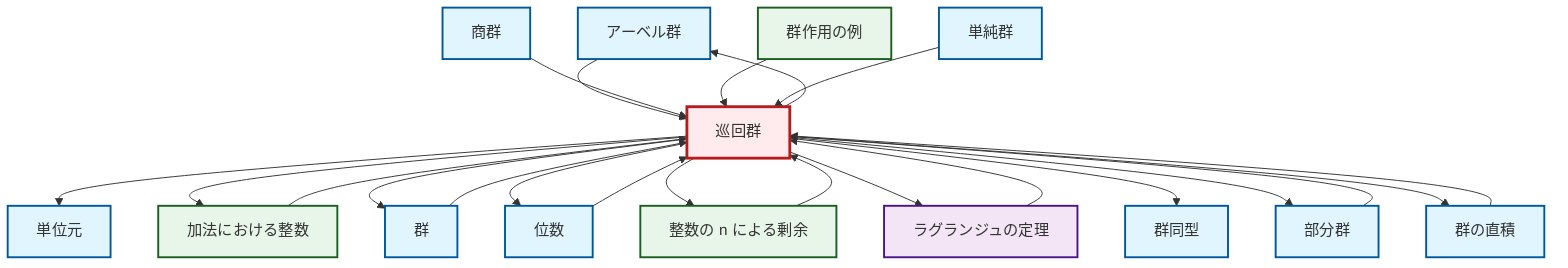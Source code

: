 graph TD
    classDef definition fill:#e1f5fe,stroke:#01579b,stroke-width:2px
    classDef theorem fill:#f3e5f5,stroke:#4a148c,stroke-width:2px
    classDef axiom fill:#fff3e0,stroke:#e65100,stroke-width:2px
    classDef example fill:#e8f5e9,stroke:#1b5e20,stroke-width:2px
    classDef current fill:#ffebee,stroke:#b71c1c,stroke-width:3px
    def-abelian-group["アーベル群"]:::definition
    def-order["位数"]:::definition
    def-group["群"]:::definition
    ex-quotient-integers-mod-n["整数の n による剰余"]:::example
    thm-lagrange["ラグランジュの定理"]:::theorem
    def-quotient-group["商群"]:::definition
    def-cyclic-group["巡回群"]:::definition
    def-identity-element["単位元"]:::definition
    ex-group-action-examples["群作用の例"]:::example
    def-subgroup["部分群"]:::definition
    def-simple-group["単純群"]:::definition
    def-direct-product["群の直積"]:::definition
    ex-integers-addition["加法における整数"]:::example
    def-isomorphism["群同型"]:::definition
    def-order --> def-cyclic-group
    def-cyclic-group --> def-identity-element
    def-group --> def-cyclic-group
    def-abelian-group --> def-cyclic-group
    def-cyclic-group --> ex-integers-addition
    def-quotient-group --> def-cyclic-group
    def-cyclic-group --> def-group
    def-cyclic-group --> def-order
    def-cyclic-group --> ex-quotient-integers-mod-n
    ex-group-action-examples --> def-cyclic-group
    def-cyclic-group --> thm-lagrange
    thm-lagrange --> def-cyclic-group
    ex-integers-addition --> def-cyclic-group
    def-cyclic-group --> def-isomorphism
    def-cyclic-group --> def-abelian-group
    def-subgroup --> def-cyclic-group
    def-direct-product --> def-cyclic-group
    def-cyclic-group --> def-subgroup
    def-simple-group --> def-cyclic-group
    def-cyclic-group --> def-direct-product
    ex-quotient-integers-mod-n --> def-cyclic-group
    class def-cyclic-group current